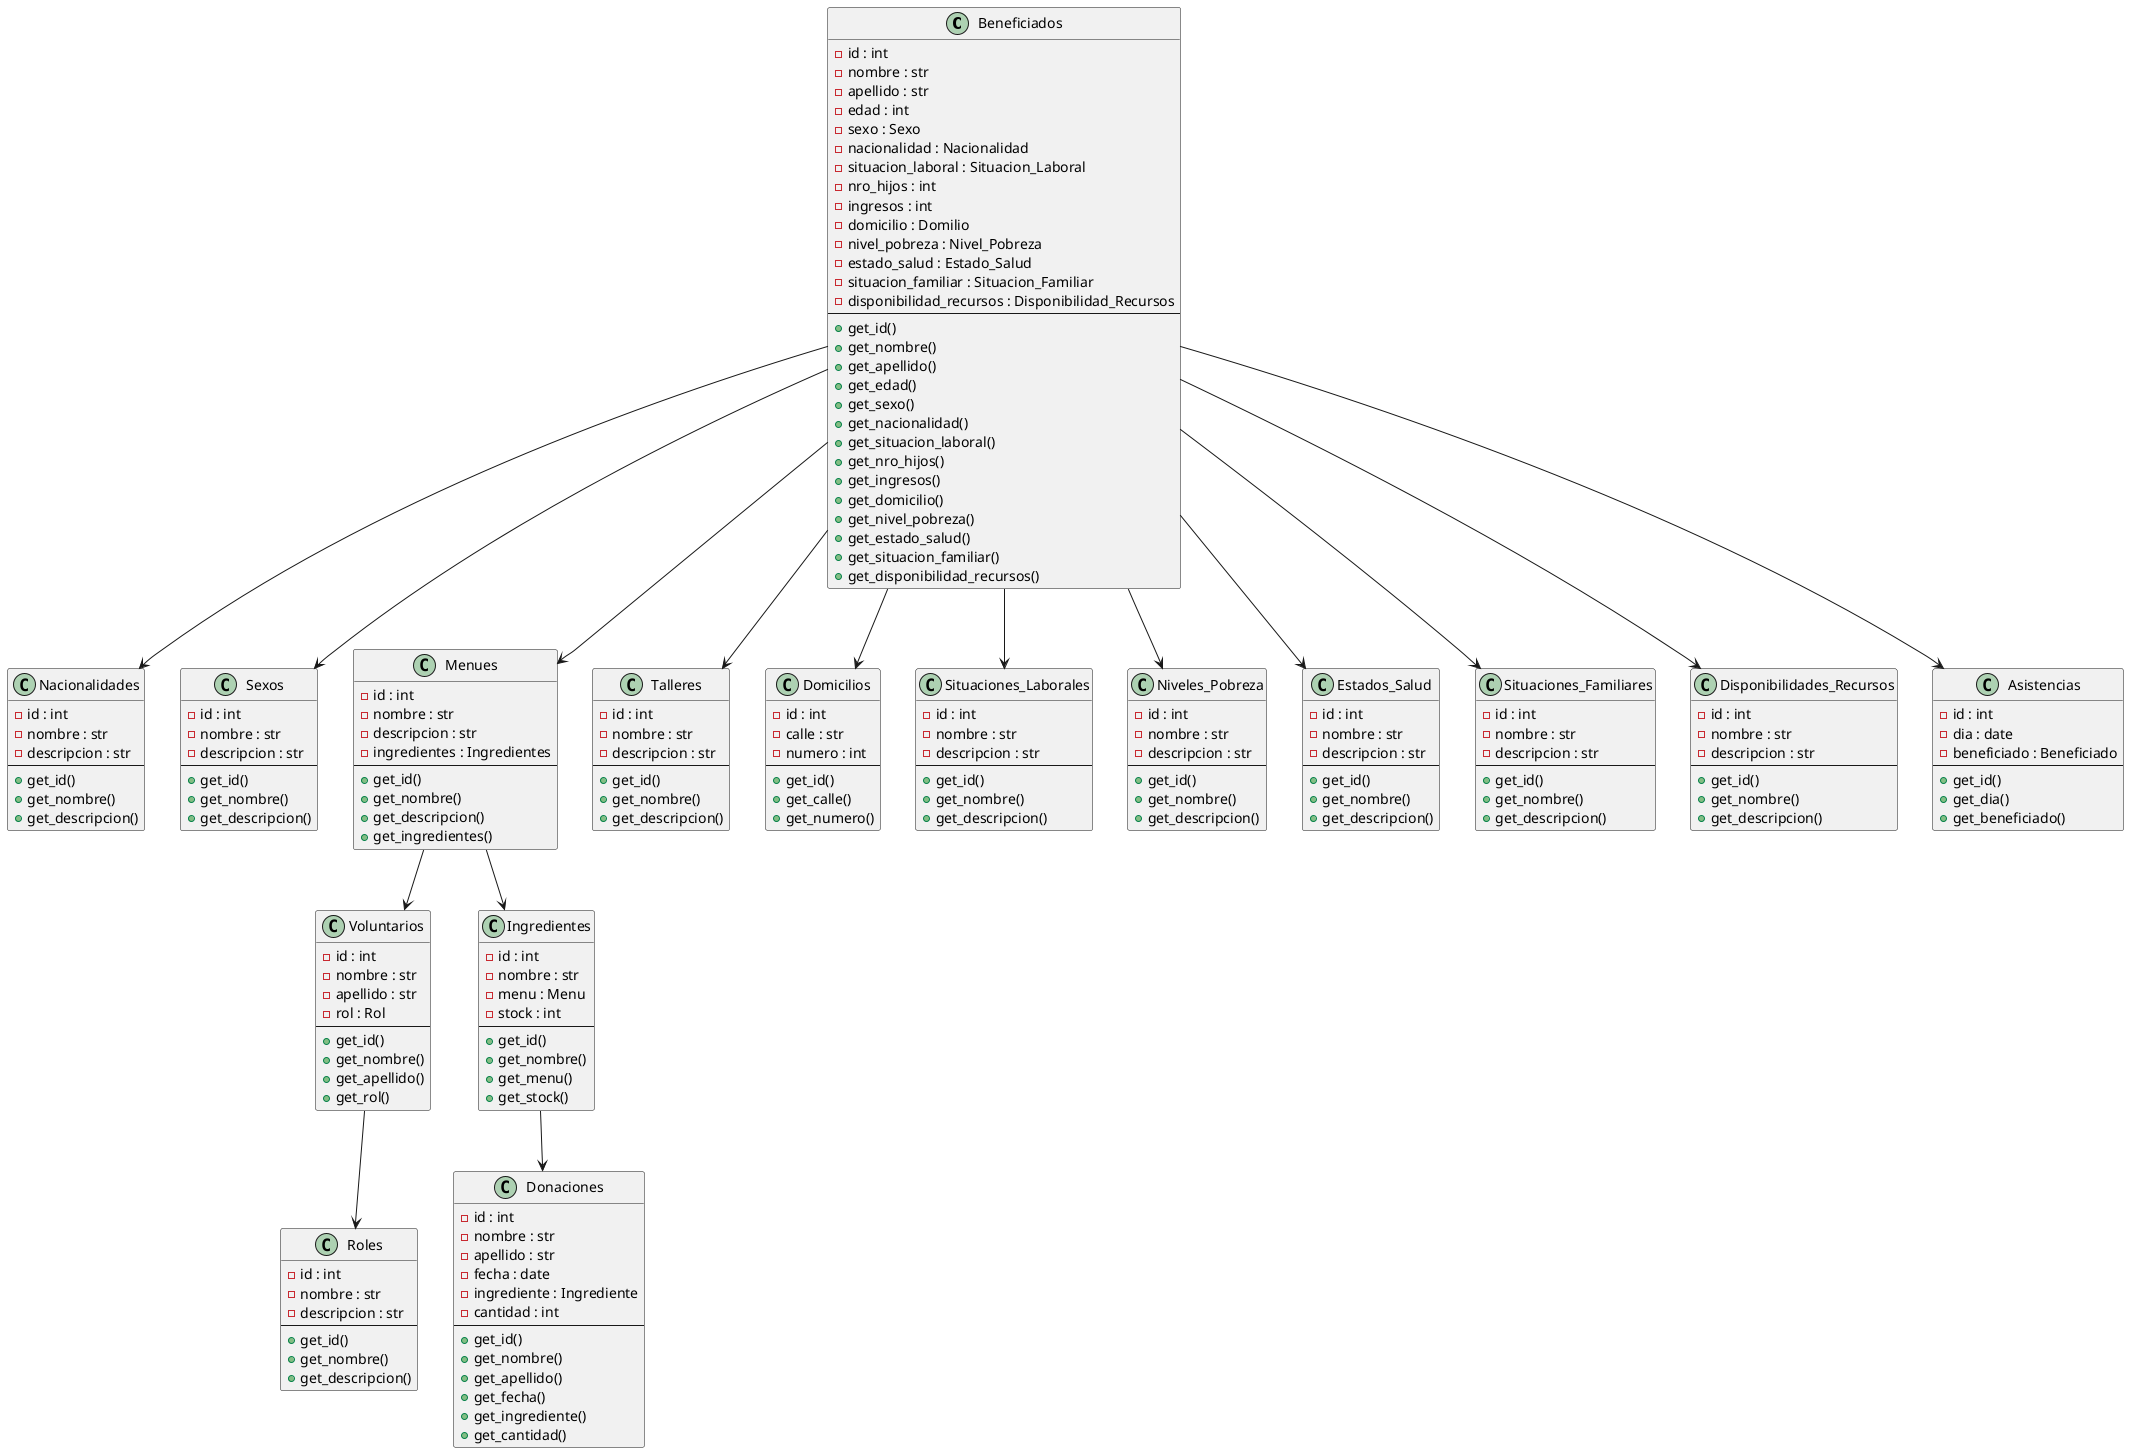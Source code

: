 @startuml diagram

class Beneficiados {
    -id : int
    -nombre : str
    -apellido : str
    -edad : int
    -sexo : Sexo
    -nacionalidad : Nacionalidad
    -situacion_laboral : Situacion_Laboral
    -nro_hijos : int
    -ingresos : int
    -domicilio : Domilio
    -nivel_pobreza : Nivel_Pobreza
    -estado_salud : Estado_Salud
    -situacion_familiar : Situacion_Familiar
    -disponibilidad_recursos : Disponibilidad_Recursos
    --
    +get_id()
    +get_nombre()
    +get_apellido()
    +get_edad()
    +get_sexo()
    +get_nacionalidad()
    +get_situacion_laboral()
    +get_nro_hijos()
    +get_ingresos()
    +get_domicilio()
    +get_nivel_pobreza()
    +get_estado_salud()
    +get_situacion_familiar()
    +get_disponibilidad_recursos()
}

class Nacionalidades {
    -id : int
    -nombre : str
    -descripcion : str
    --
    +get_id()
    +get_nombre()
    +get_descripcion()
}

class Sexos {
    -id : int
    -nombre : str
    -descripcion : str
    --
    +get_id()
    +get_nombre()
    +get_descripcion()
}

class Voluntarios {
    -id : int
    -nombre : str
    -apellido : str
    -rol : Rol
    --
    +get_id()
    +get_nombre()
    +get_apellido()
    +get_rol()
}

class Donaciones {
    -id : int
    -nombre : str
    -apellido : str
    -fecha : date
    -ingrediente : Ingrediente
    -cantidad : int
    --
    +get_id()
    +get_nombre()
    +get_apellido()
    +get_fecha()
    +get_ingrediente()
    +get_cantidad()
}

class Menues {
    -id : int
    -nombre : str    
    -descripcion : str
    -ingredientes : Ingredientes
    --
    +get_id()
    +get_nombre()
    +get_descripcion()
    +get_ingredientes()
}

class Ingredientes {
    -id : int
    -nombre : str
    -menu : Menu
    -stock : int
    --
    +get_id()
    +get_nombre()
    +get_menu()
    +get_stock()
}

class Talleres {
    -id : int
    -nombre : str
    -descripcion : str
    --
    +get_id()
    +get_nombre()
    +get_descripcion()
}

class Domicilios {
    -id : int
    -calle : str
    -numero : int
    --
    +get_id()
    +get_calle()
    +get_numero()
}

class Situaciones_Laborales {
    -id : int
    -nombre : str
    -descripcion : str
    --
    +get_id()
    +get_nombre()
    +get_descripcion()
}

class Niveles_Pobreza {
    -id : int
    -nombre : str
    -descripcion : str
    --
    +get_id()
    +get_nombre()
    +get_descripcion()
}

class Estados_Salud {
    -id : int
    -nombre : str
    -descripcion : str
    --
    +get_id()
    +get_nombre()
    +get_descripcion()
}

class Situaciones_Familiares {
    -id : int
    -nombre : str
    -descripcion : str
    --
    +get_id()
    +get_nombre()
    +get_descripcion()
}

class Disponibilidades_Recursos {
    -id : int
    -nombre : str
    -descripcion : str
    --
    +get_id()
    +get_nombre()
    +get_descripcion()
}

class Roles {
    -id : int
    -nombre : str
    -descripcion : str
    --
    +get_id()
    +get_nombre()
    +get_descripcion()
}

class Asistencias {
    -id : int
    -dia : date
    -beneficiado : Beneficiado
    --
    +get_id()
    +get_dia()
    +get_beneficiado()
}



Voluntarios --> Roles
Beneficiados --> Situaciones_Laborales
Beneficiados --> Domicilios
Beneficiados --> Niveles_Pobreza
Beneficiados --> Estados_Salud
Beneficiados --> Situaciones_Familiares
Beneficiados --> Disponibilidades_Recursos
Beneficiados --> Menues
Beneficiados --> Talleres
Beneficiados --> Sexos
Beneficiados --> Nacionalidades
Beneficiados --> Asistencias
Menues --> Ingredientes
Menues --> Voluntarios
Ingredientes --> Donaciones